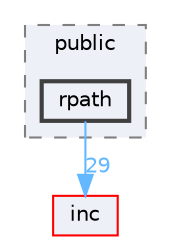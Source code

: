 digraph "src/public/rpath"
{
 // LATEX_PDF_SIZE
  bgcolor="transparent";
  edge [fontname=Helvetica,fontsize=10,labelfontname=Helvetica,labelfontsize=10];
  node [fontname=Helvetica,fontsize=10,shape=box,height=0.2,width=0.4];
  compound=true
  subgraph clusterdir_408e3e109cd8ba6803532e2e583521a9 {
    graph [ bgcolor="#edf0f7", pencolor="grey50", label="public", fontname=Helvetica,fontsize=10 style="filled,dashed", URL="dir_408e3e109cd8ba6803532e2e583521a9.html",tooltip=""]
  dir_1202ae20f2dffc9d895a0d2aeca2d4da [label="rpath", fillcolor="#edf0f7", color="grey25", style="filled,bold", URL="dir_1202ae20f2dffc9d895a0d2aeca2d4da.html",tooltip=""];
  }
  dir_bfccd401955b95cf8c75461437045ac0 [label="inc", fillcolor="#edf0f7", color="red", style="filled", URL="dir_bfccd401955b95cf8c75461437045ac0.html",tooltip=""];
  dir_1202ae20f2dffc9d895a0d2aeca2d4da->dir_bfccd401955b95cf8c75461437045ac0 [headlabel="29", labeldistance=1.5 headhref="dir_000014_000004.html" href="dir_000014_000004.html" color="steelblue1" fontcolor="steelblue1"];
}
